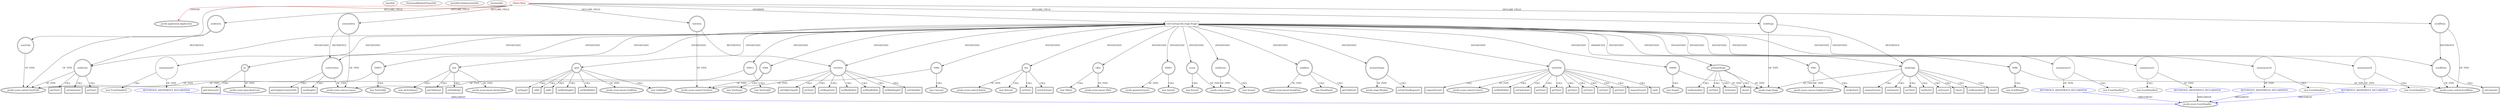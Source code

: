 digraph {
baseInfo[graphId=3819,category="extension_graph",isAnonymous=false,possibleRelation=true]
frameworkRelatedTypesInfo[0="javafx.application.Application"]
possibleCollaborationsInfo[0="3819~OVERRIDING_METHOD_DECLARATION-INSTANTIATION-~javafx.application.Application ~javafx.event.EventHandler ~false~true"]
locationInfo[projectName="organic-interactive-blink-chat",filePath="/organic-interactive-blink-chat/blink-chat-master/src/client/Client.java",contextSignature="Client",graphId="3819"]
0[label="client.Client",vertexType="ROOT_CLIENT_CLASS_DECLARATION",isFrameworkType=false,color=red]
1[label="javafx.application.Application",vertexType="FRAMEWORK_CLASS_TYPE",isFrameworkType=true,peripheries=2]
2[label="contentArea",vertexType="FIELD_DECLARATION",isFrameworkType=true,peripheries=2,shape=circle]
3[label="javafx.scene.canvas.Canvas",vertexType="FRAMEWORK_CLASS_TYPE",isFrameworkType=true,peripheries=2]
4[label="nickEntry",vertexType="FIELD_DECLARATION",isFrameworkType=true,peripheries=2,shape=circle]
5[label="javafx.scene.control.TextField",vertexType="FRAMEWORK_CLASS_TYPE",isFrameworkType=true,peripheries=2]
6[label="nickStage",vertexType="FIELD_DECLARATION",isFrameworkType=true,peripheries=2,shape=circle]
7[label="javafx.stage.Stage",vertexType="FRAMEWORK_CLASS_TYPE",isFrameworkType=true,peripheries=2]
8[label="scrollPane",vertexType="FIELD_DECLARATION",isFrameworkType=true,peripheries=2,shape=circle]
9[label="javafx.scene.control.ScrollPane",vertexType="FRAMEWORK_CLASS_TYPE",isFrameworkType=true,peripheries=2]
10[label="textArea",vertexType="FIELD_DECLARATION",isFrameworkType=true,peripheries=2,shape=circle]
11[label="javafx.scene.control.TextArea",vertexType="FRAMEWORK_CLASS_TYPE",isFrameworkType=true,peripheries=2]
12[label="textField",vertexType="FIELD_DECLARATION",isFrameworkType=true,peripheries=2,shape=circle]
14[label="void start(javafx.stage.Stage)",vertexType="OVERRIDING_METHOD_DECLARATION",isFrameworkType=false,shape=box]
15[label="primaryStage",vertexType="PARAMETER_DECLARATION",isFrameworkType=true,peripheries=2]
18[label="VAR0",vertexType="VARIABLE_EXPRESION",isFrameworkType=true,peripheries=2,shape=circle]
17[label="new Canvas()",vertexType="CONSTRUCTOR_CALL",isFrameworkType=true,peripheries=2]
20[label="VAR1",vertexType="VARIABLE_EXPRESION",isFrameworkType=true,peripheries=2,shape=circle]
22[label="javafx.scene.canvas.GraphicsContext",vertexType="FRAMEWORK_CLASS_TYPE",isFrameworkType=true,peripheries=2]
21[label="strokeText()",vertexType="INSIDE_CALL",isFrameworkType=true,peripheries=2,shape=box]
23[label="contentArea",vertexType="VARIABLE_EXPRESION",isFrameworkType=true,peripheries=2,shape=circle]
24[label="getGraphicsContext2D()",vertexType="INSIDE_CALL",isFrameworkType=true,peripheries=2,shape=box]
27[label="minHeight()",vertexType="INSIDE_CALL",isFrameworkType=true,peripheries=2,shape=box]
29[label="VAR4",vertexType="VARIABLE_EXPRESION",isFrameworkType=true,peripheries=2,shape=circle]
28[label="new TextArea()",vertexType="CONSTRUCTOR_CALL",isFrameworkType=true,peripheries=2]
31[label="textArea",vertexType="VARIABLE_EXPRESION",isFrameworkType=true,peripheries=2,shape=circle]
32[label="setWrapText()",vertexType="INSIDE_CALL",isFrameworkType=true,peripheries=2,shape=box]
35[label="VAR6",vertexType="VARIABLE_EXPRESION",isFrameworkType=true,peripheries=2,shape=circle]
34[label="new ScrollPane()",vertexType="CONSTRUCTOR_CALL",isFrameworkType=true,peripheries=2]
37[label="scrollPane",vertexType="VARIABLE_EXPRESION",isFrameworkType=true,peripheries=2,shape=circle]
38[label="setContent()",vertexType="INSIDE_CALL",isFrameworkType=true,peripheries=2,shape=box]
41[label="setMinWidth()",vertexType="INSIDE_CALL",isFrameworkType=true,peripheries=2,shape=box]
43[label="setMaxWidth()",vertexType="INSIDE_CALL",isFrameworkType=true,peripheries=2,shape=box]
45[label="setMinHeight()",vertexType="INSIDE_CALL",isFrameworkType=true,peripheries=2,shape=box]
47[label="setEditable()",vertexType="INSIDE_CALL",isFrameworkType=true,peripheries=2,shape=box]
49[label="VAR12",vertexType="VARIABLE_EXPRESION",isFrameworkType=true,peripheries=2,shape=circle]
48[label="new TextField()",vertexType="CONSTRUCTOR_CALL",isFrameworkType=true,peripheries=2]
51[label="textField",vertexType="VARIABLE_EXPRESION",isFrameworkType=true,peripheries=2,shape=circle]
53[label="javafx.scene.control.Control",vertexType="FRAMEWORK_CLASS_TYPE",isFrameworkType=true,peripheries=2]
52[label="setMinWidth()",vertexType="INSIDE_CALL",isFrameworkType=true,peripheries=2,shape=box]
55[label="setOnAction()",vertexType="INSIDE_CALL",isFrameworkType=true,peripheries=2,shape=box]
57[label="anonymous15",vertexType="VARIABLE_EXPRESION",isFrameworkType=false,shape=circle]
58[label="REFERENCE_ANONYMOUS_DECLARATION",vertexType="REFERENCE_ANONYMOUS_DECLARATION",isFrameworkType=false,color=blue]
59[label="javafx.event.EventHandler",vertexType="FRAMEWORK_INTERFACE_TYPE",isFrameworkType=true,peripheries=2]
56[label="new EventHandler()",vertexType="CONSTRUCTOR_CALL",isFrameworkType=false]
61[label="getText()",vertexType="INSIDE_CALL",isFrameworkType=true,peripheries=2,shape=box]
63[label="getText()",vertexType="INSIDE_CALL",isFrameworkType=true,peripheries=2,shape=box]
65[label="getText()",vertexType="INSIDE_CALL",isFrameworkType=true,peripheries=2,shape=box]
67[label="setText()",vertexType="INSIDE_CALL",isFrameworkType=true,peripheries=2,shape=box]
69[label="setOnKeyTyped()",vertexType="INSIDE_CALL",isFrameworkType=true,peripheries=2,shape=box]
71[label="anonymous21",vertexType="VARIABLE_EXPRESION",isFrameworkType=false,shape=circle]
72[label="REFERENCE_ANONYMOUS_DECLARATION",vertexType="REFERENCE_ANONYMOUS_DECLARATION",isFrameworkType=false,color=blue]
70[label="new EventHandler()",vertexType="CONSTRUCTOR_CALL",isFrameworkType=false]
75[label="setText()",vertexType="INSIDE_CALL",isFrameworkType=true,peripheries=2,shape=box]
77[label="getText()",vertexType="INSIDE_CALL",isFrameworkType=true,peripheries=2,shape=box]
78[label="ke",vertexType="VARIABLE_EXPRESION",isFrameworkType=true,peripheries=2,shape=circle]
80[label="javafx.scene.input.KeyEvent",vertexType="FRAMEWORK_CLASS_TYPE",isFrameworkType=true,peripheries=2]
79[label="getCharacter()",vertexType="INSIDE_CALL",isFrameworkType=true,peripheries=2,shape=box]
82[label="requestFocus()",vertexType="INSIDE_CALL",isFrameworkType=true,peripheries=2,shape=box]
84[label="end()",vertexType="INSIDE_CALL",isFrameworkType=true,peripheries=2,shape=box]
86[label="root",vertexType="VARIABLE_EXPRESION",isFrameworkType=true,peripheries=2,shape=circle]
87[label="javafx.scene.layout.AnchorPane",vertexType="FRAMEWORK_CLASS_TYPE",isFrameworkType=true,peripheries=2]
85[label="new AnchorPane()",vertexType="CONSTRUCTOR_CALL",isFrameworkType=true,peripheries=2]
89[label="grid",vertexType="VARIABLE_EXPRESION",isFrameworkType=true,peripheries=2,shape=circle]
90[label="javafx.scene.layout.GridPane",vertexType="FRAMEWORK_CLASS_TYPE",isFrameworkType=true,peripheries=2]
88[label="new GridPane()",vertexType="CONSTRUCTOR_CALL",isFrameworkType=true,peripheries=2]
92[label="setVgap()",vertexType="INSIDE_CALL",isFrameworkType=true,peripheries=2,shape=box]
94[label="btn",vertexType="VARIABLE_EXPRESION",isFrameworkType=true,peripheries=2,shape=circle]
95[label="javafx.scene.control.Button",vertexType="FRAMEWORK_CLASS_TYPE",isFrameworkType=true,peripheries=2]
93[label="new Button()",vertexType="CONSTRUCTOR_CALL",isFrameworkType=true,peripheries=2]
97[label="vBox",vertexType="VARIABLE_EXPRESION",isFrameworkType=true,peripheries=2,shape=circle]
98[label="javafx.scene.layout.VBox",vertexType="FRAMEWORK_CLASS_TYPE",isFrameworkType=true,peripheries=2]
96[label="new VBox()",vertexType="CONSTRUCTOR_CALL",isFrameworkType=true,peripheries=2]
100[label="setText()",vertexType="INSIDE_CALL",isFrameworkType=true,peripheries=2,shape=box]
102[label="setOnAction()",vertexType="INSIDE_CALL",isFrameworkType=true,peripheries=2,shape=box]
104[label="anonymous34",vertexType="VARIABLE_EXPRESION",isFrameworkType=false,shape=circle]
105[label="REFERENCE_ANONYMOUS_DECLARATION",vertexType="REFERENCE_ANONYMOUS_DECLARATION",isFrameworkType=false,color=blue]
103[label="new EventHandler()",vertexType="CONSTRUCTOR_CALL",isFrameworkType=false]
108[label="add()",vertexType="INSIDE_CALL",isFrameworkType=true,peripheries=2,shape=box]
110[label="add()",vertexType="INSIDE_CALL",isFrameworkType=true,peripheries=2,shape=box]
112[label="setMinHeight()",vertexType="INSIDE_CALL",isFrameworkType=true,peripheries=2,shape=box]
114[label="setMinWidth()",vertexType="INSIDE_CALL",isFrameworkType=true,peripheries=2,shape=box]
116[label="getChildren()",vertexType="INSIDE_CALL",isFrameworkType=true,peripheries=2,shape=box]
118[label="setPadding()",vertexType="INSIDE_CALL",isFrameworkType=true,peripheries=2,shape=box]
120[label="VAR41",vertexType="VARIABLE_EXPRESION",isFrameworkType=true,peripheries=2,shape=circle]
121[label="javafx.geometry.Insets",vertexType="FRAMEWORK_CLASS_TYPE",isFrameworkType=true,peripheries=2]
119[label="new Insets()",vertexType="CONSTRUCTOR_CALL",isFrameworkType=true,peripheries=2]
123[label="scene",vertexType="VARIABLE_EXPRESION",isFrameworkType=true,peripheries=2,shape=circle]
124[label="javafx.scene.Scene",vertexType="FRAMEWORK_CLASS_TYPE",isFrameworkType=true,peripheries=2]
122[label="new Scene()",vertexType="CONSTRUCTOR_CALL",isFrameworkType=true,peripheries=2]
126[label="setTitle()",vertexType="INSIDE_CALL",isFrameworkType=true,peripheries=2,shape=box]
128[label="setScene()",vertexType="INSIDE_CALL",isFrameworkType=true,peripheries=2,shape=box]
130[label="requestFocus()",vertexType="INSIDE_CALL",isFrameworkType=true,peripheries=2,shape=box]
132[label="show()",vertexType="INSIDE_CALL",isFrameworkType=true,peripheries=2,shape=box]
134[label="setResizable()",vertexType="INSIDE_CALL",isFrameworkType=true,peripheries=2,shape=box]
136[label="VAR48",vertexType="VARIABLE_EXPRESION",isFrameworkType=true,peripheries=2,shape=circle]
135[label="new Stage()",vertexType="CONSTRUCTOR_CALL",isFrameworkType=true,peripheries=2]
138[label="nickStage",vertexType="VARIABLE_EXPRESION",isFrameworkType=true,peripheries=2,shape=circle]
139[label="initOwner()",vertexType="INSIDE_CALL",isFrameworkType=true,peripheries=2,shape=box]
142[label="setTitle()",vertexType="INSIDE_CALL",isFrameworkType=true,peripheries=2,shape=box]
144[label="initStyle()",vertexType="INSIDE_CALL",isFrameworkType=true,peripheries=2,shape=box]
146[label="nickRoot",vertexType="VARIABLE_EXPRESION",isFrameworkType=true,peripheries=2,shape=circle]
147[label="javafx.scene.layout.StackPane",vertexType="FRAMEWORK_CLASS_TYPE",isFrameworkType=true,peripheries=2]
145[label="new StackPane()",vertexType="CONSTRUCTOR_CALL",isFrameworkType=true,peripheries=2]
149[label="VAR53",vertexType="VARIABLE_EXPRESION",isFrameworkType=true,peripheries=2,shape=circle]
148[label="new TextField()",vertexType="CONSTRUCTOR_CALL",isFrameworkType=true,peripheries=2]
152[label="getChildren()",vertexType="INSIDE_CALL",isFrameworkType=true,peripheries=2,shape=box]
154[label="nickScene",vertexType="VARIABLE_EXPRESION",isFrameworkType=true,peripheries=2,shape=circle]
153[label="new Scene()",vertexType="CONSTRUCTOR_CALL",isFrameworkType=true,peripheries=2]
157[label="setScene()",vertexType="INSIDE_CALL",isFrameworkType=true,peripheries=2,shape=box]
158[label="nickEntry",vertexType="VARIABLE_EXPRESION",isFrameworkType=true,peripheries=2,shape=circle]
159[label="setOnAction()",vertexType="INSIDE_CALL",isFrameworkType=true,peripheries=2,shape=box]
162[label="anonymous58",vertexType="VARIABLE_EXPRESION",isFrameworkType=false,shape=circle]
163[label="REFERENCE_ANONYMOUS_DECLARATION",vertexType="REFERENCE_ANONYMOUS_DECLARATION",isFrameworkType=false,color=blue]
161[label="new EventHandler()",vertexType="CONSTRUCTOR_CALL",isFrameworkType=false]
166[label="getText()",vertexType="INSIDE_CALL",isFrameworkType=true,peripheries=2,shape=box]
168[label="getText()",vertexType="INSIDE_CALL",isFrameworkType=true,peripheries=2,shape=box]
170[label="close()",vertexType="INSIDE_CALL",isFrameworkType=true,peripheries=2,shape=box]
172[label="setText()",vertexType="INSIDE_CALL",isFrameworkType=true,peripheries=2,shape=box]
174[label="setResizable()",vertexType="INSIDE_CALL",isFrameworkType=true,peripheries=2,shape=box]
176[label="show()",vertexType="INSIDE_CALL",isFrameworkType=true,peripheries=2,shape=box]
178[label="requestFocus()",vertexType="INSIDE_CALL",isFrameworkType=true,peripheries=2,shape=box]
179[label="primaryStage",vertexType="VARIABLE_EXPRESION",isFrameworkType=true,peripheries=2,shape=circle]
181[label="javafx.stage.Window",vertexType="FRAMEWORK_CLASS_TYPE",isFrameworkType=true,peripheries=2]
180[label="setOnCloseRequest()",vertexType="INSIDE_CALL",isFrameworkType=true,peripheries=2,shape=box]
183[label="anonymous67",vertexType="VARIABLE_EXPRESION",isFrameworkType=false,shape=circle]
184[label="REFERENCE_ANONYMOUS_DECLARATION",vertexType="REFERENCE_ANONYMOUS_DECLARATION",isFrameworkType=false,color=blue]
182[label="new EventHandler()",vertexType="CONSTRUCTOR_CALL",isFrameworkType=false]
0->1[label="EXTEND",color=red]
0->2[label="DECLARE_FIELD"]
2->3[label="OF_TYPE"]
0->4[label="DECLARE_FIELD"]
4->5[label="OF_TYPE"]
0->6[label="DECLARE_FIELD"]
6->7[label="OF_TYPE"]
0->8[label="DECLARE_FIELD"]
8->9[label="OF_TYPE"]
0->10[label="DECLARE_FIELD"]
10->11[label="OF_TYPE"]
0->12[label="DECLARE_FIELD"]
12->5[label="OF_TYPE"]
0->14[label="OVERRIDE"]
15->7[label="OF_TYPE"]
14->15[label="PARAMETER"]
14->18[label="INSTANTIATE"]
18->3[label="OF_TYPE"]
18->17[label="CALL"]
14->20[label="INSTANTIATE"]
20->22[label="OF_TYPE"]
20->21[label="CALL"]
14->23[label="INSTANTIATE"]
2->23[label="REFERENCE"]
23->3[label="OF_TYPE"]
23->24[label="CALL"]
23->27[label="CALL"]
14->29[label="INSTANTIATE"]
29->11[label="OF_TYPE"]
29->28[label="CALL"]
14->31[label="INSTANTIATE"]
10->31[label="REFERENCE"]
31->11[label="OF_TYPE"]
31->32[label="CALL"]
14->35[label="INSTANTIATE"]
35->9[label="OF_TYPE"]
35->34[label="CALL"]
14->37[label="INSTANTIATE"]
8->37[label="REFERENCE"]
37->9[label="OF_TYPE"]
37->38[label="CALL"]
31->41[label="CALL"]
31->43[label="CALL"]
31->45[label="CALL"]
31->47[label="CALL"]
14->49[label="INSTANTIATE"]
49->5[label="OF_TYPE"]
49->48[label="CALL"]
14->51[label="INSTANTIATE"]
51->53[label="OF_TYPE"]
51->52[label="CALL"]
51->55[label="CALL"]
14->57[label="INSTANTIATE"]
58->59[label="IMPLEMENT",color=blue]
57->58[label="OF_TYPE"]
57->56[label="CALL"]
51->61[label="CALL"]
51->63[label="CALL"]
51->65[label="CALL"]
51->67[label="CALL"]
31->69[label="CALL"]
14->71[label="INSTANTIATE"]
72->59[label="IMPLEMENT",color=blue]
71->72[label="OF_TYPE"]
71->70[label="CALL"]
51->75[label="CALL"]
51->77[label="CALL"]
14->78[label="INSTANTIATE"]
78->80[label="OF_TYPE"]
78->79[label="CALL"]
51->82[label="CALL"]
51->84[label="CALL"]
14->86[label="INSTANTIATE"]
86->87[label="OF_TYPE"]
86->85[label="CALL"]
14->89[label="INSTANTIATE"]
89->90[label="OF_TYPE"]
89->88[label="CALL"]
89->92[label="CALL"]
14->94[label="INSTANTIATE"]
94->95[label="OF_TYPE"]
94->93[label="CALL"]
14->97[label="INSTANTIATE"]
97->98[label="OF_TYPE"]
97->96[label="CALL"]
94->100[label="CALL"]
94->102[label="CALL"]
14->104[label="INSTANTIATE"]
105->59[label="IMPLEMENT",color=blue]
104->105[label="OF_TYPE"]
104->103[label="CALL"]
89->108[label="CALL"]
89->110[label="CALL"]
89->112[label="CALL"]
89->114[label="CALL"]
86->116[label="CALL"]
86->118[label="CALL"]
14->120[label="INSTANTIATE"]
120->121[label="OF_TYPE"]
120->119[label="CALL"]
14->123[label="INSTANTIATE"]
123->124[label="OF_TYPE"]
123->122[label="CALL"]
15->126[label="CALL"]
15->128[label="CALL"]
51->130[label="CALL"]
15->132[label="CALL"]
15->134[label="CALL"]
14->136[label="INSTANTIATE"]
136->7[label="OF_TYPE"]
136->135[label="CALL"]
14->138[label="INSTANTIATE"]
6->138[label="REFERENCE"]
138->7[label="OF_TYPE"]
138->139[label="CALL"]
138->142[label="CALL"]
138->144[label="CALL"]
14->146[label="INSTANTIATE"]
146->147[label="OF_TYPE"]
146->145[label="CALL"]
14->149[label="INSTANTIATE"]
149->5[label="OF_TYPE"]
149->148[label="CALL"]
146->152[label="CALL"]
14->154[label="INSTANTIATE"]
154->124[label="OF_TYPE"]
154->153[label="CALL"]
138->157[label="CALL"]
14->158[label="INSTANTIATE"]
4->158[label="REFERENCE"]
158->5[label="OF_TYPE"]
158->159[label="CALL"]
14->162[label="INSTANTIATE"]
163->59[label="IMPLEMENT",color=blue]
162->163[label="OF_TYPE"]
162->161[label="CALL"]
158->166[label="CALL"]
158->168[label="CALL"]
138->170[label="CALL"]
31->172[label="CALL"]
138->174[label="CALL"]
138->176[label="CALL"]
138->178[label="CALL"]
14->179[label="INSTANTIATE"]
179->181[label="OF_TYPE"]
179->180[label="CALL"]
14->183[label="INSTANTIATE"]
184->59[label="IMPLEMENT",color=blue]
183->184[label="OF_TYPE"]
183->182[label="CALL"]
}
